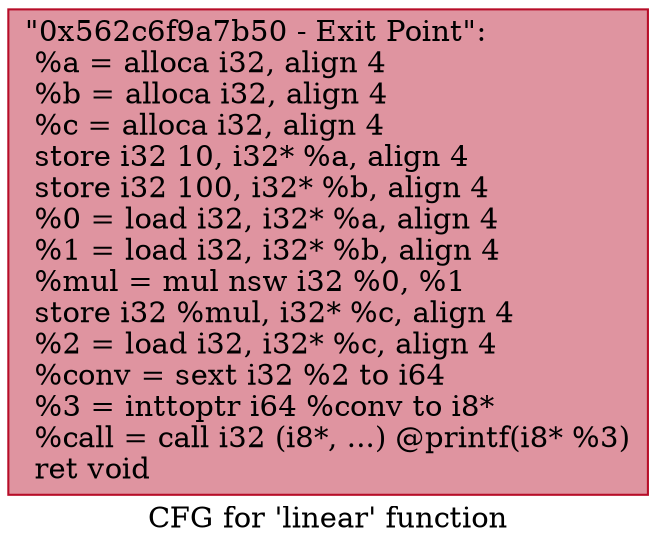 digraph "CFG for 'linear' function" {
	label="CFG for 'linear' function";

	Node0x562c6f9a7b50 [shape=record,color="#b70d28ff", style=filled, fillcolor="#b70d2870",label="{\"0x562c6f9a7b50 - Exit Point\":\l  %a = alloca i32, align 4\l  %b = alloca i32, align 4\l  %c = alloca i32, align 4\l  store i32 10, i32* %a, align 4\l  store i32 100, i32* %b, align 4\l  %0 = load i32, i32* %a, align 4\l  %1 = load i32, i32* %b, align 4\l  %mul = mul nsw i32 %0, %1\l  store i32 %mul, i32* %c, align 4\l  %2 = load i32, i32* %c, align 4\l  %conv = sext i32 %2 to i64\l  %3 = inttoptr i64 %conv to i8*\l  %call = call i32 (i8*, ...) @printf(i8* %3)\l  ret void\l}"];
}
